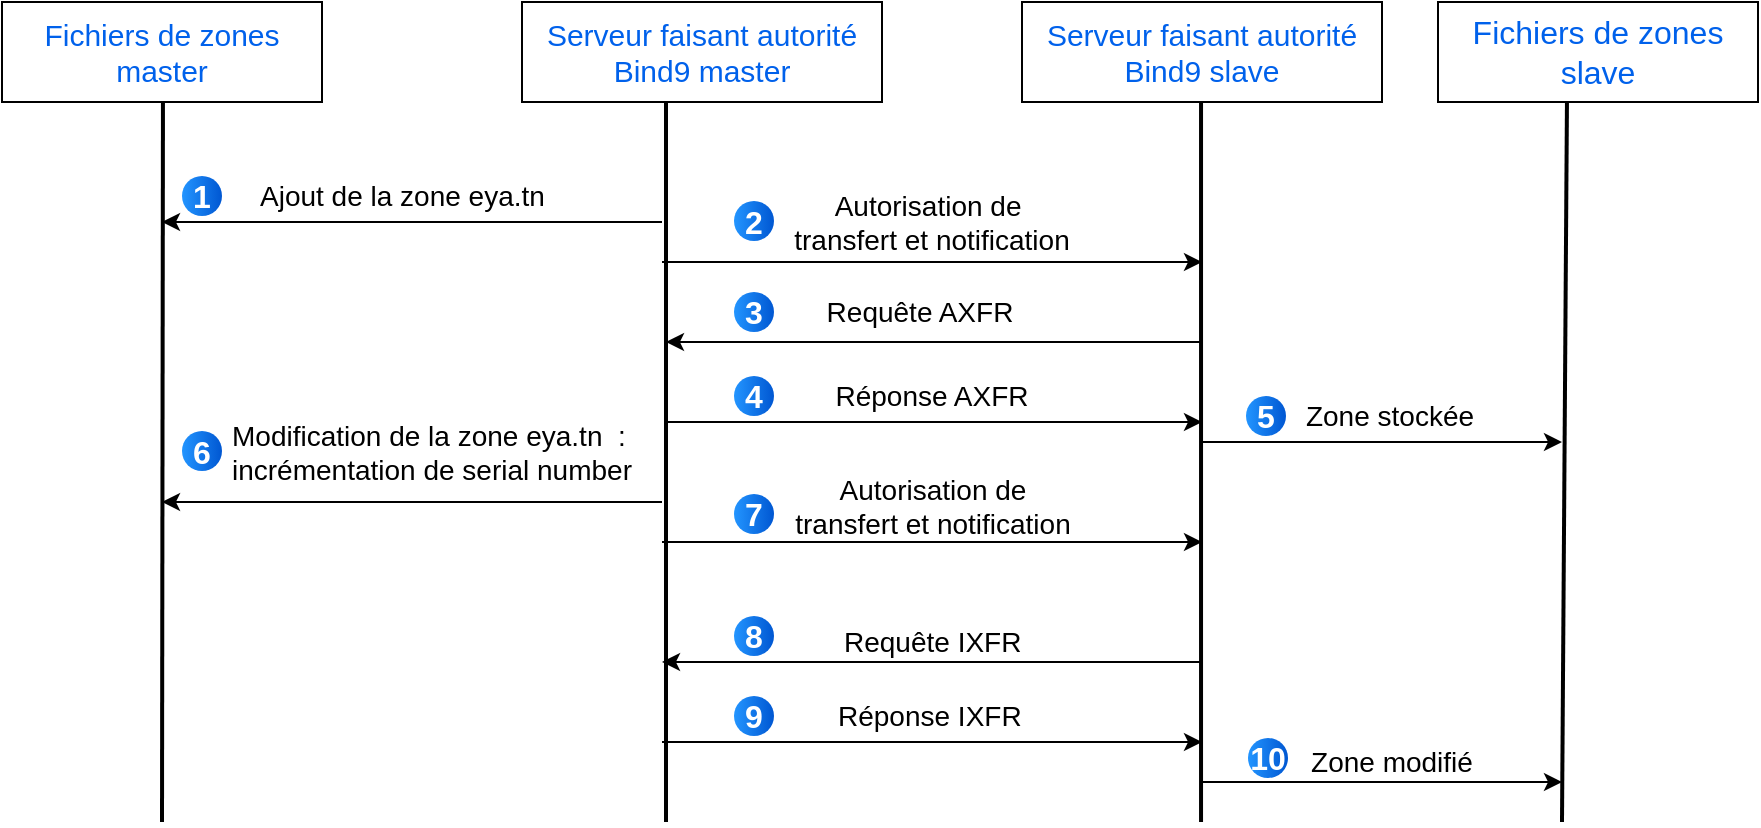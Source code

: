 <mxfile version="24.7.7">
  <diagram name="Page-1" id="ZFwUXWekMJxTEN9P8XSZ">
    <mxGraphModel dx="2062" dy="624" grid="1" gridSize="10" guides="1" tooltips="1" connect="1" arrows="1" fold="1" page="1" pageScale="1" pageWidth="827" pageHeight="1169" math="0" shadow="0">
      <root>
        <mxCell id="0" />
        <mxCell id="1" parent="0" />
        <mxCell id="8kmeovn6baDtIUTZzQ98-1" value="" style="endArrow=none;html=1;rounded=0;strokeColor=#000000;strokeWidth=2;" edge="1" parent="1">
          <mxGeometry width="50" height="50" relative="1" as="geometry">
            <mxPoint x="272" y="600" as="sourcePoint" />
            <mxPoint x="272" y="240" as="targetPoint" />
          </mxGeometry>
        </mxCell>
        <mxCell id="8kmeovn6baDtIUTZzQ98-2" value="" style="endArrow=none;html=1;rounded=0;strokeColor=#000000;strokeWidth=2;" edge="1" parent="1">
          <mxGeometry width="50" height="50" relative="1" as="geometry">
            <mxPoint x="539.52" y="600" as="sourcePoint" />
            <mxPoint x="539.52" y="240" as="targetPoint" />
          </mxGeometry>
        </mxCell>
        <mxCell id="8kmeovn6baDtIUTZzQ98-4" value="&lt;font style=&quot;font-size: 15px;&quot; color=&quot;#0061eb&quot;&gt;Serveur faisant autorité Bind9 master&lt;/font&gt;" style="rounded=0;whiteSpace=wrap;html=1;" vertex="1" parent="1">
          <mxGeometry x="200" y="190" width="180" height="50" as="geometry" />
        </mxCell>
        <mxCell id="8kmeovn6baDtIUTZzQ98-5" value="&lt;span style=&quot;font-size: 15px;&quot;&gt;&lt;font style=&quot;font-size: 15px;&quot; color=&quot;#0061eb&quot;&gt;Serveur faisant autorité Bind9 s&lt;/font&gt;&lt;/span&gt;&lt;span style=&quot;font-size: 15px; color: rgb(0, 97, 235); background-color: initial;&quot;&gt;lave&lt;/span&gt;" style="rounded=0;whiteSpace=wrap;html=1;" vertex="1" parent="1">
          <mxGeometry x="450" y="190" width="180" height="50" as="geometry" />
        </mxCell>
        <mxCell id="8kmeovn6baDtIUTZzQ98-6" value="&lt;font style=&quot;font-size: 14px;&quot;&gt;Ajout de la zone&amp;nbsp;&lt;span style=&quot;background-color: initial;&quot;&gt;eya.tn&amp;nbsp;&lt;/span&gt;&lt;/font&gt;" style="text;html=1;align=left;verticalAlign=middle;whiteSpace=wrap;rounded=0;" vertex="1" parent="1">
          <mxGeometry x="66.5" y="257" width="180" height="60" as="geometry" />
        </mxCell>
        <mxCell id="8kmeovn6baDtIUTZzQ98-7" value="" style="endArrow=classic;html=1;rounded=0;" edge="1" parent="1">
          <mxGeometry width="50" height="50" relative="1" as="geometry">
            <mxPoint x="540" y="360" as="sourcePoint" />
            <mxPoint x="272" y="360" as="targetPoint" />
          </mxGeometry>
        </mxCell>
        <mxCell id="8kmeovn6baDtIUTZzQ98-8" value="&lt;font style=&quot;font-size: 14px;&quot;&gt;Requête AXFR&lt;/font&gt;" style="text;html=1;align=center;verticalAlign=middle;whiteSpace=wrap;rounded=0;" vertex="1" parent="1">
          <mxGeometry x="344" y="330" width="110" height="30" as="geometry" />
        </mxCell>
        <mxCell id="8kmeovn6baDtIUTZzQ98-9" value="" style="endArrow=none;html=1;rounded=0;endFill=0;startArrow=classic;startFill=1;" edge="1" parent="1">
          <mxGeometry width="50" height="50" relative="1" as="geometry">
            <mxPoint x="540" y="400" as="sourcePoint" />
            <mxPoint x="272" y="400" as="targetPoint" />
          </mxGeometry>
        </mxCell>
        <mxCell id="8kmeovn6baDtIUTZzQ98-10" value="&lt;font style=&quot;font-size: 14px;&quot;&gt;Réponse AXFR&lt;/font&gt;" style="text;html=1;align=center;verticalAlign=middle;whiteSpace=wrap;rounded=0;" vertex="1" parent="1">
          <mxGeometry x="350" y="372" width="110" height="30" as="geometry" />
        </mxCell>
        <mxCell id="8kmeovn6baDtIUTZzQ98-11" value="&lt;font style=&quot;font-size: 14px;&quot;&gt;Modification de la zone&amp;nbsp;&lt;span style=&quot;background-color: initial;&quot;&gt;eya.tn&amp;nbsp; : incrémentation de serial number&lt;/span&gt;&lt;/font&gt;" style="text;html=1;align=left;verticalAlign=middle;whiteSpace=wrap;rounded=0;" vertex="1" parent="1">
          <mxGeometry x="53" y="393" width="239" height="43" as="geometry" />
        </mxCell>
        <mxCell id="8kmeovn6baDtIUTZzQ98-13" value="" style="endArrow=none;html=1;rounded=0;strokeColor=#000000;strokeWidth=2;entryX=0.403;entryY=1;entryDx=0;entryDy=0;entryPerimeter=0;" edge="1" parent="1">
          <mxGeometry width="50" height="50" relative="1" as="geometry">
            <mxPoint x="20" y="600" as="sourcePoint" />
            <mxPoint x="20.48" y="240" as="targetPoint" />
          </mxGeometry>
        </mxCell>
        <mxCell id="8kmeovn6baDtIUTZzQ98-14" value="" style="endArrow=classic;html=1;rounded=0;" edge="1" parent="1">
          <mxGeometry width="50" height="50" relative="1" as="geometry">
            <mxPoint x="270" y="300" as="sourcePoint" />
            <mxPoint x="20" y="300" as="targetPoint" />
          </mxGeometry>
        </mxCell>
        <mxCell id="8kmeovn6baDtIUTZzQ98-21" value="&lt;font style=&quot;font-size: 15px;&quot; color=&quot;#0061eb&quot;&gt;Fichiers de zones master&lt;/font&gt;" style="rounded=0;whiteSpace=wrap;html=1;" vertex="1" parent="1">
          <mxGeometry x="-60" y="190" width="160" height="50" as="geometry" />
        </mxCell>
        <mxCell id="8kmeovn6baDtIUTZzQ98-22" value="" style="endArrow=none;html=1;rounded=0;strokeColor=#000000;strokeWidth=2;entryX=0.403;entryY=1;entryDx=0;entryDy=0;entryPerimeter=0;" edge="1" parent="1" target="8kmeovn6baDtIUTZzQ98-23">
          <mxGeometry width="50" height="50" relative="1" as="geometry">
            <mxPoint x="720" y="600" as="sourcePoint" />
            <mxPoint x="724.5" y="260" as="targetPoint" />
          </mxGeometry>
        </mxCell>
        <mxCell id="8kmeovn6baDtIUTZzQ98-23" value="&lt;font style=&quot;font-size: 16px;&quot; color=&quot;#0061eb&quot;&gt;Fichiers de zones slave&lt;/font&gt;" style="rounded=0;whiteSpace=wrap;html=1;" vertex="1" parent="1">
          <mxGeometry x="658" y="190" width="160" height="50" as="geometry" />
        </mxCell>
        <mxCell id="8kmeovn6baDtIUTZzQ98-25" value="" style="endArrow=none;html=1;rounded=0;endFill=0;startArrow=classic;startFill=1;" edge="1" parent="1">
          <mxGeometry width="50" height="50" relative="1" as="geometry">
            <mxPoint x="540" y="320" as="sourcePoint" />
            <mxPoint x="270" y="320" as="targetPoint" />
          </mxGeometry>
        </mxCell>
        <mxCell id="8kmeovn6baDtIUTZzQ98-26" value="&lt;font style=&quot;font-size: 14px;&quot;&gt;&lt;span class=&quot;hljs-selector-tag&quot;&gt;Autorisation de&amp;nbsp;&lt;/span&gt;&lt;/font&gt;&lt;div&gt;&lt;font style=&quot;font-size: 14px;&quot;&gt;&lt;span class=&quot;hljs-selector-tag&quot;&gt;transfert&lt;/span&gt;&amp;nbsp;et&amp;nbsp;&lt;span class=&quot;hljs-selector-tag&quot;&gt;notification&lt;/span&gt;&lt;/font&gt;&lt;/div&gt;" style="text;html=1;align=center;verticalAlign=middle;whiteSpace=wrap;rounded=0;" vertex="1" parent="1">
          <mxGeometry x="281" y="282" width="248" height="35" as="geometry" />
        </mxCell>
        <mxCell id="8kmeovn6baDtIUTZzQ98-27" value="" style="endArrow=classic;html=1;rounded=0;" edge="1" parent="1">
          <mxGeometry width="50" height="50" relative="1" as="geometry">
            <mxPoint x="270" y="440" as="sourcePoint" />
            <mxPoint x="20" y="440" as="targetPoint" />
          </mxGeometry>
        </mxCell>
        <mxCell id="8kmeovn6baDtIUTZzQ98-28" value="" style="endArrow=none;html=1;rounded=0;endFill=0;startArrow=classic;startFill=1;" edge="1" parent="1">
          <mxGeometry width="50" height="50" relative="1" as="geometry">
            <mxPoint x="720" y="410" as="sourcePoint" />
            <mxPoint x="540" y="410" as="targetPoint" />
          </mxGeometry>
        </mxCell>
        <mxCell id="8kmeovn6baDtIUTZzQ98-29" value="&lt;font style=&quot;font-size: 14px;&quot;&gt;&lt;span class=&quot;hljs-selector-tag&quot;&gt;Zone&lt;/span&gt;&amp;nbsp;&lt;span class=&quot;hljs-selector-tag&quot;&gt;stock&lt;/span&gt;é&lt;span class=&quot;hljs-selector-tag&quot;&gt;e&lt;/span&gt;&lt;/font&gt;" style="text;html=1;align=center;verticalAlign=middle;whiteSpace=wrap;rounded=0;" vertex="1" parent="1">
          <mxGeometry x="579" y="382" width="110" height="30" as="geometry" />
        </mxCell>
        <mxCell id="8kmeovn6baDtIUTZzQ98-30" value="" style="endArrow=none;html=1;rounded=0;endFill=0;startArrow=classic;startFill=1;" edge="1" parent="1">
          <mxGeometry width="50" height="50" relative="1" as="geometry">
            <mxPoint x="540" y="460" as="sourcePoint" />
            <mxPoint x="270" y="460" as="targetPoint" />
          </mxGeometry>
        </mxCell>
        <mxCell id="8kmeovn6baDtIUTZzQ98-31" value="&lt;span style=&quot;font-size: 14px;&quot; class=&quot;hljs-selector-tag&quot;&gt;Autorisation de transfert&lt;/span&gt;&lt;span style=&quot;font-size: 14px;&quot;&gt;&amp;nbsp;et&amp;nbsp;&lt;/span&gt;&lt;span style=&quot;font-size: 14px;&quot; class=&quot;hljs-selector-tag&quot;&gt;notification&lt;/span&gt;" style="text;html=1;align=center;verticalAlign=middle;whiteSpace=wrap;rounded=0;" vertex="1" parent="1">
          <mxGeometry x="309.5" y="412" width="191" height="60" as="geometry" />
        </mxCell>
        <mxCell id="8kmeovn6baDtIUTZzQ98-32" value="" style="endArrow=classic;html=1;rounded=0;endFill=1;startArrow=none;startFill=0;" edge="1" parent="1">
          <mxGeometry width="50" height="50" relative="1" as="geometry">
            <mxPoint x="540" y="520" as="sourcePoint" />
            <mxPoint x="270" y="520" as="targetPoint" />
          </mxGeometry>
        </mxCell>
        <mxCell id="8kmeovn6baDtIUTZzQ98-33" value="&lt;span style=&quot;text-align: center;&quot;&gt;&lt;font style=&quot;font-size: 14px;&quot;&gt;Requête IXFR&lt;/font&gt;&lt;/span&gt;" style="text;html=1;align=left;verticalAlign=middle;whiteSpace=wrap;rounded=0;" vertex="1" parent="1">
          <mxGeometry x="359" y="480" width="91" height="60" as="geometry" />
        </mxCell>
        <mxCell id="8kmeovn6baDtIUTZzQ98-34" value="" style="endArrow=none;html=1;rounded=0;endFill=0;startArrow=classic;startFill=1;" edge="1" parent="1">
          <mxGeometry width="50" height="50" relative="1" as="geometry">
            <mxPoint x="540" y="560" as="sourcePoint" />
            <mxPoint x="270" y="560" as="targetPoint" />
          </mxGeometry>
        </mxCell>
        <mxCell id="8kmeovn6baDtIUTZzQ98-35" value="&lt;span style=&quot;text-align: center;&quot;&gt;&lt;font style=&quot;font-size: 14px;&quot;&gt;Réponse IXFR&lt;/font&gt;&lt;/span&gt;" style="text;html=1;align=left;verticalAlign=middle;whiteSpace=wrap;rounded=0;" vertex="1" parent="1">
          <mxGeometry x="355.5" y="522" width="99" height="50" as="geometry" />
        </mxCell>
        <mxCell id="8kmeovn6baDtIUTZzQ98-36" value="" style="endArrow=none;html=1;rounded=0;endFill=0;startArrow=classic;startFill=1;" edge="1" parent="1">
          <mxGeometry width="50" height="50" relative="1" as="geometry">
            <mxPoint x="720" y="580" as="sourcePoint" />
            <mxPoint x="540" y="580" as="targetPoint" />
          </mxGeometry>
        </mxCell>
        <mxCell id="8kmeovn6baDtIUTZzQ98-37" value="&lt;font style=&quot;font-size: 14px;&quot;&gt;&lt;span class=&quot;hljs-selector-tag&quot;&gt;Zone&lt;/span&gt;&amp;nbsp;modifié&lt;/font&gt;" style="text;html=1;align=center;verticalAlign=middle;whiteSpace=wrap;rounded=0;" vertex="1" parent="1">
          <mxGeometry x="580" y="555" width="110" height="30" as="geometry" />
        </mxCell>
        <mxCell id="8kmeovn6baDtIUTZzQ98-38" value="1" style="ellipse;whiteSpace=wrap;html=1;aspect=fixed;rotation=0;gradientColor=#0057D2;strokeColor=none;gradientDirection=east;fillColor=#2395FF;rounded=0;pointerEvents=0;fontFamily=Helvetica;fontSize=16;fontColor=#FFFFFF;spacingTop=4;spacingBottom=4;spacingLeft=4;spacingRight=4;points=[];fontStyle=1" vertex="1" parent="1">
          <mxGeometry x="30" y="277" width="20" height="20" as="geometry" />
        </mxCell>
        <mxCell id="8kmeovn6baDtIUTZzQ98-39" value="2" style="ellipse;whiteSpace=wrap;html=1;aspect=fixed;rotation=0;gradientColor=#0057D2;strokeColor=none;gradientDirection=east;fillColor=#2395FF;rounded=0;pointerEvents=0;fontFamily=Helvetica;fontSize=16;fontColor=#FFFFFF;spacingTop=4;spacingBottom=4;spacingLeft=4;spacingRight=4;points=[];fontStyle=1" vertex="1" parent="1">
          <mxGeometry x="306" y="289.5" width="20" height="20" as="geometry" />
        </mxCell>
        <mxCell id="8kmeovn6baDtIUTZzQ98-40" value="3" style="ellipse;whiteSpace=wrap;html=1;aspect=fixed;rotation=0;gradientColor=#0057D2;strokeColor=none;gradientDirection=east;fillColor=#2395FF;rounded=0;pointerEvents=0;fontFamily=Helvetica;fontSize=16;fontColor=#FFFFFF;spacingTop=4;spacingBottom=4;spacingLeft=4;spacingRight=4;points=[];fontStyle=1" vertex="1" parent="1">
          <mxGeometry x="306" y="335" width="20" height="20" as="geometry" />
        </mxCell>
        <mxCell id="8kmeovn6baDtIUTZzQ98-41" value="4" style="ellipse;whiteSpace=wrap;html=1;aspect=fixed;rotation=0;gradientColor=#0057D2;strokeColor=none;gradientDirection=east;fillColor=#2395FF;rounded=0;pointerEvents=0;fontFamily=Helvetica;fontSize=16;fontColor=#FFFFFF;spacingTop=4;spacingBottom=4;spacingLeft=4;spacingRight=4;points=[];fontStyle=1" vertex="1" parent="1">
          <mxGeometry x="306" y="377" width="20" height="20" as="geometry" />
        </mxCell>
        <mxCell id="8kmeovn6baDtIUTZzQ98-42" value="5" style="ellipse;whiteSpace=wrap;html=1;aspect=fixed;rotation=0;gradientColor=#0057D2;strokeColor=none;gradientDirection=east;fillColor=#2395FF;rounded=0;pointerEvents=0;fontFamily=Helvetica;fontSize=16;fontColor=#FFFFFF;spacingTop=4;spacingBottom=4;spacingLeft=4;spacingRight=4;points=[];fontStyle=1" vertex="1" parent="1">
          <mxGeometry x="562" y="387" width="20" height="20" as="geometry" />
        </mxCell>
        <mxCell id="8kmeovn6baDtIUTZzQ98-43" value="6" style="ellipse;whiteSpace=wrap;html=1;aspect=fixed;rotation=0;gradientColor=#0057D2;strokeColor=none;gradientDirection=east;fillColor=#2395FF;rounded=0;pointerEvents=0;fontFamily=Helvetica;fontSize=16;fontColor=#FFFFFF;spacingTop=4;spacingBottom=4;spacingLeft=4;spacingRight=4;points=[];fontStyle=1" vertex="1" parent="1">
          <mxGeometry x="30" y="404.5" width="20" height="20" as="geometry" />
        </mxCell>
        <mxCell id="8kmeovn6baDtIUTZzQ98-44" value="7" style="ellipse;whiteSpace=wrap;html=1;aspect=fixed;rotation=0;gradientColor=#0057D2;strokeColor=none;gradientDirection=east;fillColor=#2395FF;rounded=0;pointerEvents=0;fontFamily=Helvetica;fontSize=16;fontColor=#FFFFFF;spacingTop=4;spacingBottom=4;spacingLeft=4;spacingRight=4;points=[];fontStyle=1" vertex="1" parent="1">
          <mxGeometry x="306" y="436" width="20" height="20" as="geometry" />
        </mxCell>
        <mxCell id="8kmeovn6baDtIUTZzQ98-45" value="8" style="ellipse;whiteSpace=wrap;html=1;aspect=fixed;rotation=0;gradientColor=#0057D2;strokeColor=none;gradientDirection=east;fillColor=#2395FF;rounded=0;pointerEvents=0;fontFamily=Helvetica;fontSize=16;fontColor=#FFFFFF;spacingTop=4;spacingBottom=4;spacingLeft=4;spacingRight=4;points=[];fontStyle=1" vertex="1" parent="1">
          <mxGeometry x="306" y="497" width="20" height="20" as="geometry" />
        </mxCell>
        <mxCell id="8kmeovn6baDtIUTZzQ98-46" value="9" style="ellipse;whiteSpace=wrap;html=1;aspect=fixed;rotation=0;gradientColor=#0057D2;strokeColor=none;gradientDirection=east;fillColor=#2395FF;rounded=0;pointerEvents=0;fontFamily=Helvetica;fontSize=16;fontColor=#FFFFFF;spacingTop=4;spacingBottom=4;spacingLeft=4;spacingRight=4;points=[];fontStyle=1" vertex="1" parent="1">
          <mxGeometry x="306" y="537" width="20" height="20" as="geometry" />
        </mxCell>
        <mxCell id="8kmeovn6baDtIUTZzQ98-48" value="10" style="ellipse;whiteSpace=wrap;html=1;aspect=fixed;rotation=0;gradientColor=#0057D2;strokeColor=none;gradientDirection=east;fillColor=#2395FF;rounded=0;pointerEvents=0;fontFamily=Helvetica;fontSize=16;fontColor=#FFFFFF;spacingTop=4;spacingBottom=4;spacingLeft=4;spacingRight=4;points=[];fontStyle=1" vertex="1" parent="1">
          <mxGeometry x="563" y="558" width="20" height="20" as="geometry" />
        </mxCell>
      </root>
    </mxGraphModel>
  </diagram>
</mxfile>

